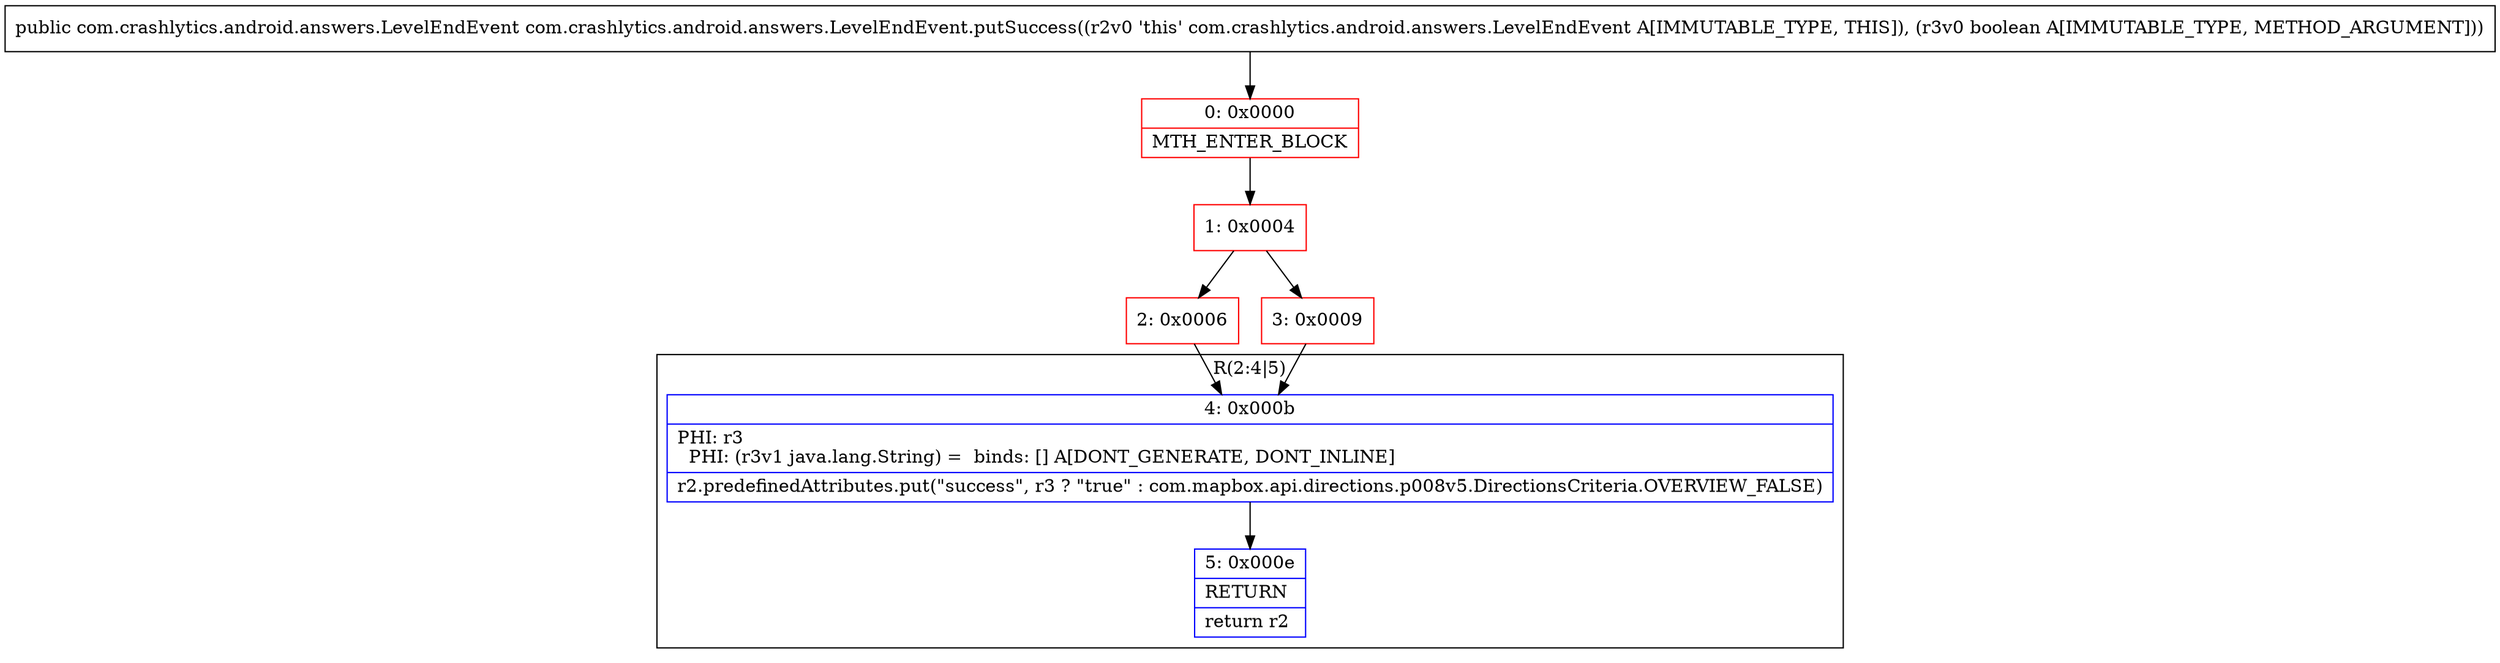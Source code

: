 digraph "CFG forcom.crashlytics.android.answers.LevelEndEvent.putSuccess(Z)Lcom\/crashlytics\/android\/answers\/LevelEndEvent;" {
subgraph cluster_Region_1167781366 {
label = "R(2:4|5)";
node [shape=record,color=blue];
Node_4 [shape=record,label="{4\:\ 0x000b|PHI: r3 \l  PHI: (r3v1 java.lang.String) =  binds: [] A[DONT_GENERATE, DONT_INLINE]\l|r2.predefinedAttributes.put(\"success\", r3 ? \"true\" : com.mapbox.api.directions.p008v5.DirectionsCriteria.OVERVIEW_FALSE)\l}"];
Node_5 [shape=record,label="{5\:\ 0x000e|RETURN\l|return r2\l}"];
}
Node_0 [shape=record,color=red,label="{0\:\ 0x0000|MTH_ENTER_BLOCK\l}"];
Node_1 [shape=record,color=red,label="{1\:\ 0x0004}"];
Node_2 [shape=record,color=red,label="{2\:\ 0x0006}"];
Node_3 [shape=record,color=red,label="{3\:\ 0x0009}"];
MethodNode[shape=record,label="{public com.crashlytics.android.answers.LevelEndEvent com.crashlytics.android.answers.LevelEndEvent.putSuccess((r2v0 'this' com.crashlytics.android.answers.LevelEndEvent A[IMMUTABLE_TYPE, THIS]), (r3v0 boolean A[IMMUTABLE_TYPE, METHOD_ARGUMENT])) }"];
MethodNode -> Node_0;
Node_4 -> Node_5;
Node_0 -> Node_1;
Node_1 -> Node_2;
Node_1 -> Node_3;
Node_2 -> Node_4;
Node_3 -> Node_4;
}

